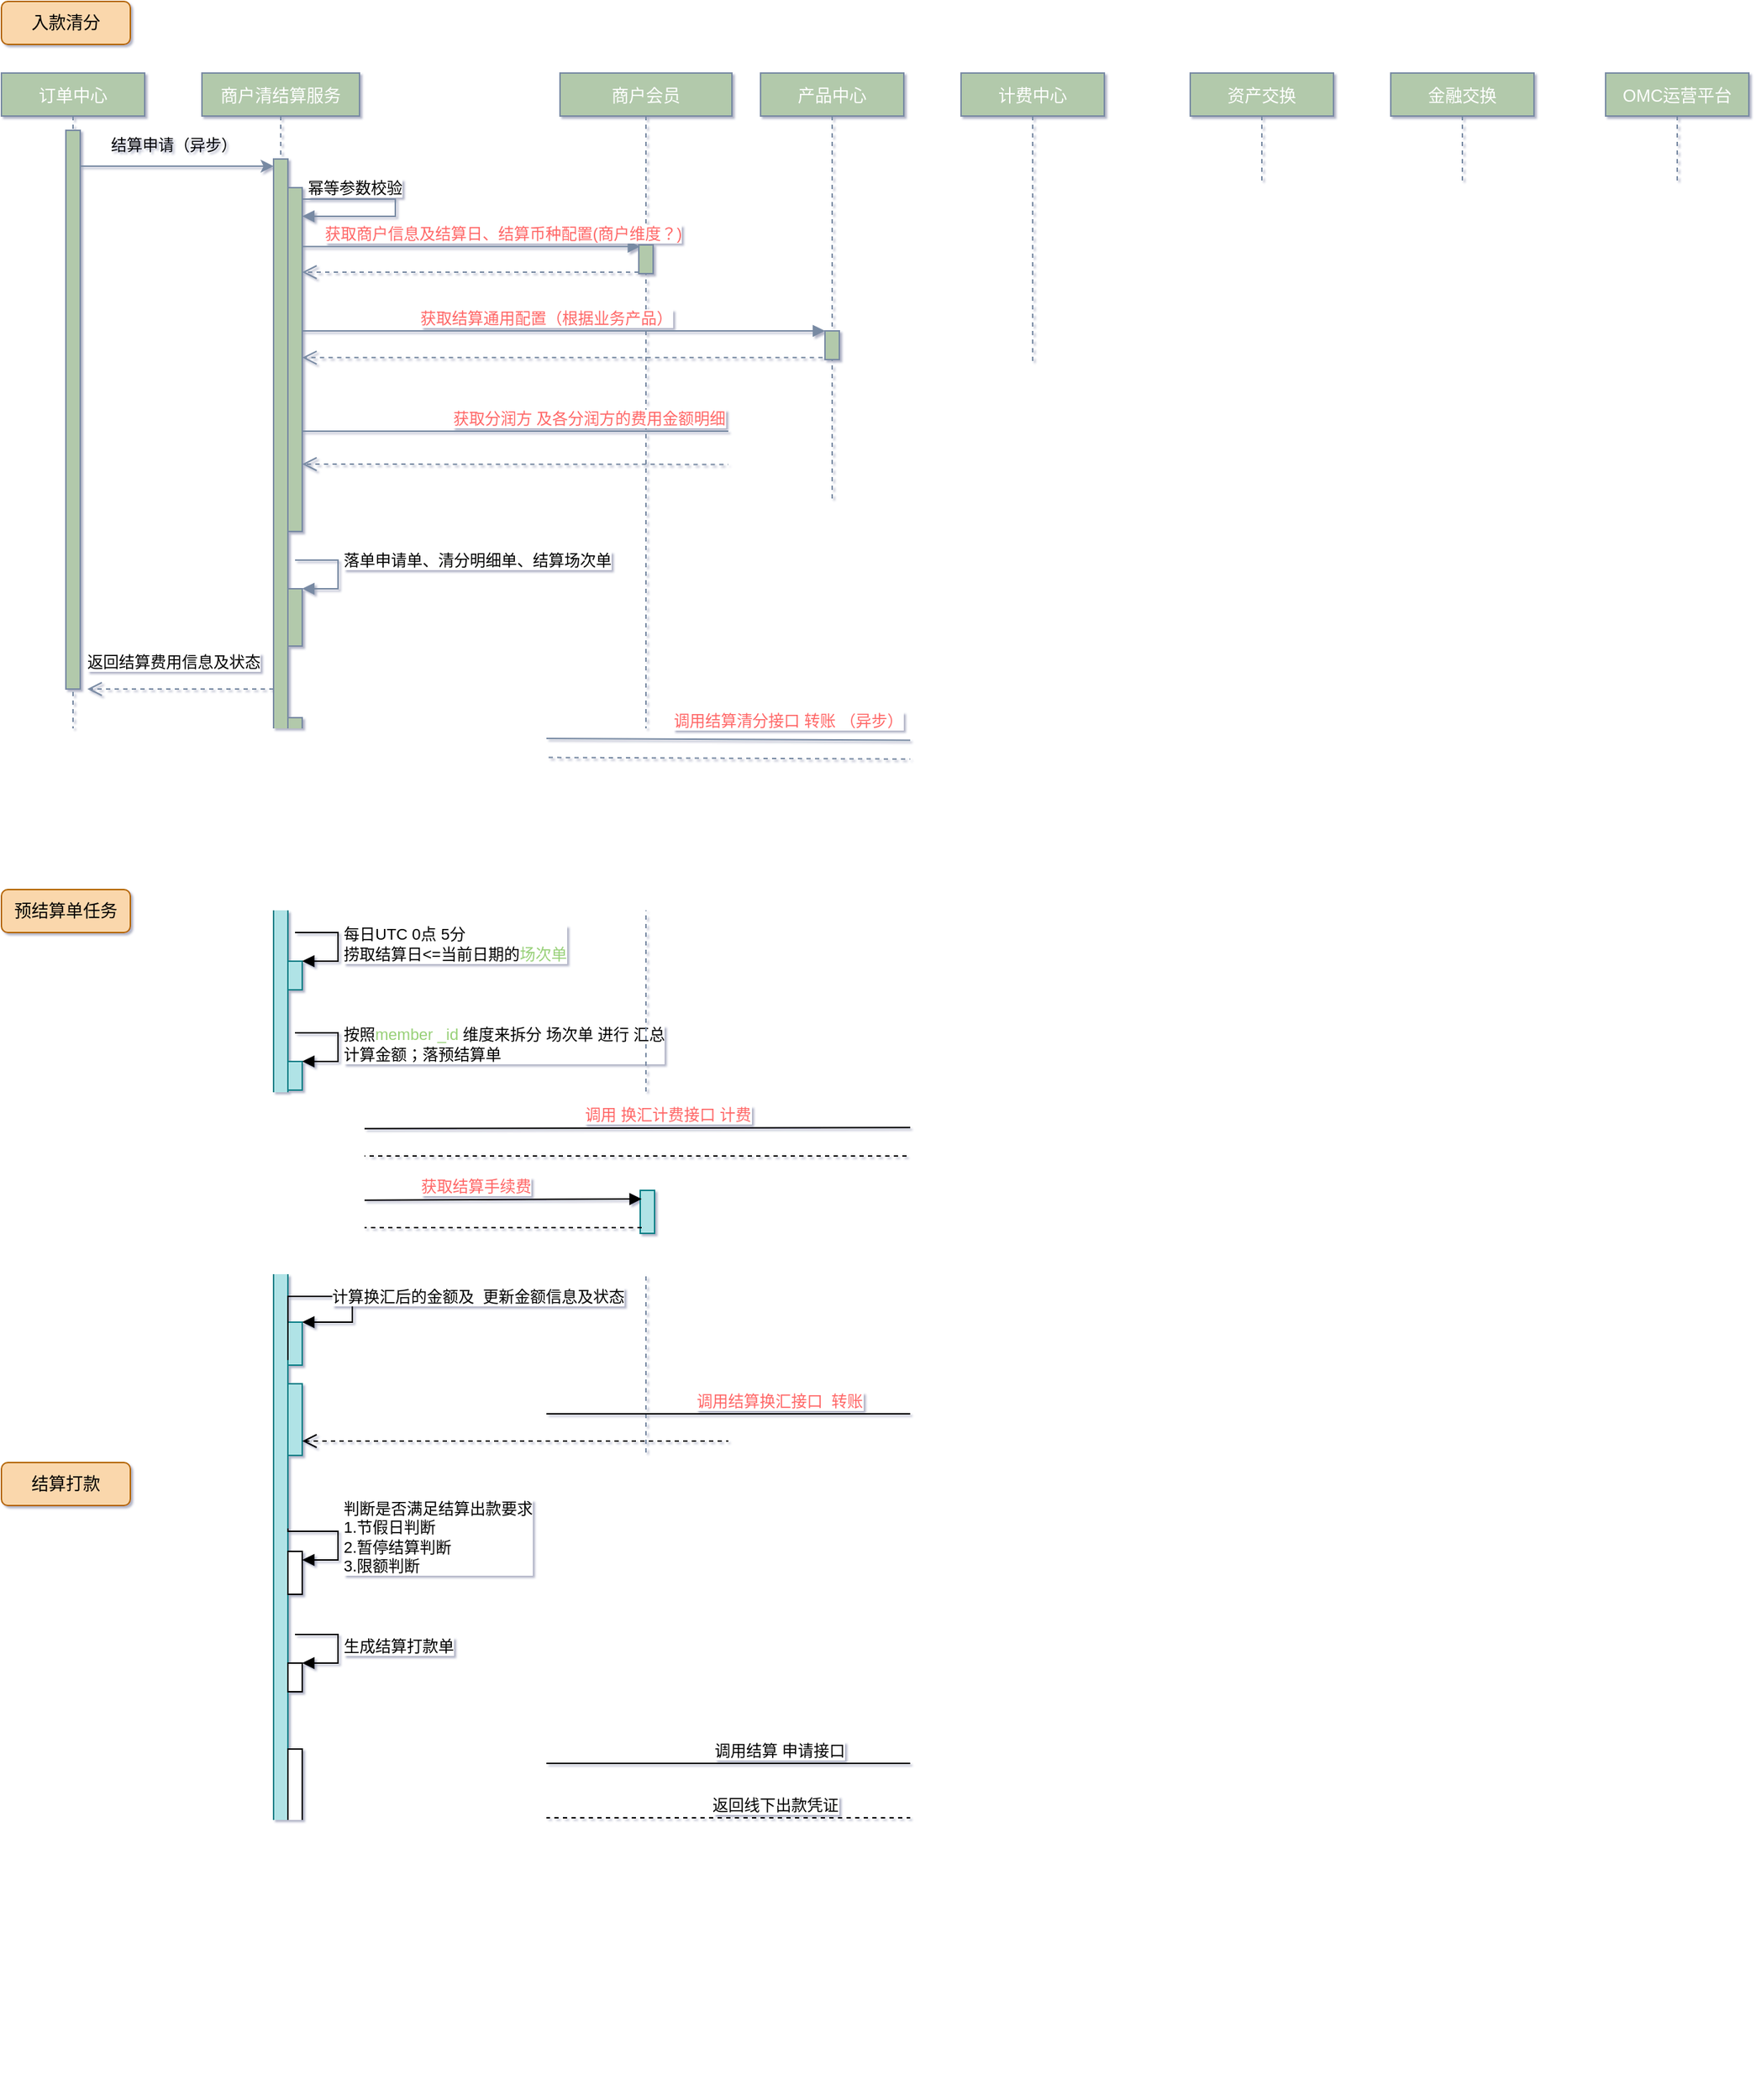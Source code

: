 <mxfile version="15.8.8" type="github">
  <diagram id="kgpKYQtTHZ0yAKxKKP6v" name="Page-1">
    <mxGraphModel dx="1422" dy="754" grid="1" gridSize="10" guides="1" tooltips="1" connect="1" arrows="1" fold="1" page="1" pageScale="1" pageWidth="850" pageHeight="1100" math="0" shadow="1">
      <root>
        <mxCell id="0" />
        <mxCell id="1" parent="0" />
        <mxCell id="3nuBFxr9cyL0pnOWT2aG-1" value="订单中心" style="shape=umlLifeline;perimeter=lifelinePerimeter;container=1;collapsible=0;recursiveResize=0;shadow=0;strokeWidth=1;fillColor=#B2C9AB;strokeColor=#788AA3;fontColor=#FFFFFF;rounded=0;size=30;" parent="1" vertex="1">
          <mxGeometry x="20" y="60" width="100" height="490" as="geometry" />
        </mxCell>
        <mxCell id="3nuBFxr9cyL0pnOWT2aG-2" value="" style="points=[];perimeter=orthogonalPerimeter;shadow=0;strokeWidth=1;fillColor=#B2C9AB;strokeColor=#788AA3;fontColor=#46495D;rounded=0;" parent="3nuBFxr9cyL0pnOWT2aG-1" vertex="1">
          <mxGeometry x="45" y="40" width="10" height="390" as="geometry" />
        </mxCell>
        <mxCell id="3nuBFxr9cyL0pnOWT2aG-5" value="商户清结算服务" style="shape=umlLifeline;perimeter=lifelinePerimeter;container=1;collapsible=0;recursiveResize=0;shadow=0;strokeWidth=1;fillColor=#B2C9AB;strokeColor=#788AA3;fontColor=#FFFFFF;rounded=0;size=30;" parent="1" vertex="1">
          <mxGeometry x="160" y="60" width="110" height="1410" as="geometry" />
        </mxCell>
        <mxCell id="3nuBFxr9cyL0pnOWT2aG-6" value="" style="points=[];perimeter=orthogonalPerimeter;shadow=0;strokeWidth=1;fillColor=#B2C9AB;strokeColor=#788AA3;fontColor=#46495D;rounded=0;" parent="3nuBFxr9cyL0pnOWT2aG-5" vertex="1">
          <mxGeometry x="50" y="60" width="10" height="460" as="geometry" />
        </mxCell>
        <mxCell id="3R4pQPPEvZektnw-kuWU-23" value="" style="html=1;points=[];perimeter=orthogonalPerimeter;fontSize=11;fontColor=#000000;strokeColor=#788AA3;fillColor=#B2C9AB;" parent="3nuBFxr9cyL0pnOWT2aG-5" vertex="1">
          <mxGeometry x="60" y="80" width="10" height="240" as="geometry" />
        </mxCell>
        <mxCell id="3R4pQPPEvZektnw-kuWU-24" value="幂等参数校验" style="edgeStyle=orthogonalEdgeStyle;html=1;align=left;spacingLeft=2;endArrow=block;rounded=0;fontSize=11;fontColor=#000000;strokeColor=#788AA3;fillColor=#B2C9AB;curved=0;exitX=1.003;exitY=0.207;exitDx=0;exitDy=0;exitPerimeter=0;" parent="3nuBFxr9cyL0pnOWT2aG-5" source="3R4pQPPEvZektnw-kuWU-23" target="3R4pQPPEvZektnw-kuWU-23" edge="1">
          <mxGeometry x="-0.546" y="8" relative="1" as="geometry">
            <mxPoint x="105" y="60" as="sourcePoint" />
            <Array as="points">
              <mxPoint x="135" y="88" />
              <mxPoint x="135" y="100" />
            </Array>
            <mxPoint as="offset" />
          </mxGeometry>
        </mxCell>
        <mxCell id="3R4pQPPEvZektnw-kuWU-55" value="" style="html=1;points=[];perimeter=orthogonalPerimeter;fontSize=11;fontColor=#000000;strokeColor=#788AA3;fillColor=#B2C9AB;" parent="3nuBFxr9cyL0pnOWT2aG-5" vertex="1">
          <mxGeometry x="60" y="360" width="10" height="40" as="geometry" />
        </mxCell>
        <mxCell id="3R4pQPPEvZektnw-kuWU-56" value="落单申请单、清分明细单、结算场次单" style="edgeStyle=orthogonalEdgeStyle;html=1;align=left;spacingLeft=2;endArrow=block;rounded=0;entryX=1;entryY=0;fontSize=11;fontColor=#000000;strokeColor=#788AA3;strokeWidth=1;fillColor=#B2C9AB;curved=0;jumpStyle=none;" parent="3nuBFxr9cyL0pnOWT2aG-5" target="3R4pQPPEvZektnw-kuWU-55" edge="1">
          <mxGeometry x="-0.2" relative="1" as="geometry">
            <mxPoint x="65" y="340" as="sourcePoint" />
            <Array as="points">
              <mxPoint x="95" y="340" />
            </Array>
            <mxPoint as="offset" />
          </mxGeometry>
        </mxCell>
        <mxCell id="3R4pQPPEvZektnw-kuWU-63" value="返回结算费用信息及状态" style="html=1;verticalAlign=bottom;endArrow=open;dashed=1;endSize=8;fontSize=11;fontColor=#000000;strokeColor=#788AA3;strokeWidth=1;fillColor=#B2C9AB;curved=0;jumpStyle=none;" parent="3nuBFxr9cyL0pnOWT2aG-5" edge="1">
          <mxGeometry x="0.077" y="-10" relative="1" as="geometry">
            <mxPoint x="50" y="430" as="sourcePoint" />
            <mxPoint x="-80" y="430" as="targetPoint" />
            <mxPoint as="offset" />
          </mxGeometry>
        </mxCell>
        <mxCell id="3R4pQPPEvZektnw-kuWU-64" value="" style="html=1;points=[];perimeter=orthogonalPerimeter;fontSize=11;fontColor=#000000;strokeColor=#788AA3;fillColor=#B2C9AB;" parent="3nuBFxr9cyL0pnOWT2aG-5" vertex="1">
          <mxGeometry x="60" y="450" width="10" height="40" as="geometry" />
        </mxCell>
        <mxCell id="f1Uz_l8zpaSuN-_0KSKf-5" value="" style="html=1;points=[];perimeter=orthogonalPerimeter;fillColor=#b0e3e6;strokeColor=#0e8088;" vertex="1" parent="3nuBFxr9cyL0pnOWT2aG-5">
          <mxGeometry x="50" y="570" width="10" height="780" as="geometry" />
        </mxCell>
        <mxCell id="f1Uz_l8zpaSuN-_0KSKf-6" value="" style="html=1;points=[];perimeter=orthogonalPerimeter;fillColor=#b0e3e6;strokeColor=#0e8088;" vertex="1" parent="3nuBFxr9cyL0pnOWT2aG-5">
          <mxGeometry x="60" y="620" width="10" height="20" as="geometry" />
        </mxCell>
        <mxCell id="f1Uz_l8zpaSuN-_0KSKf-7" value="每日UTC 0点 5分 &lt;br&gt;捞取结算日&amp;lt;=当前日期的&lt;font color=&quot;#97d077&quot;&gt;场次单&lt;/font&gt;" style="edgeStyle=orthogonalEdgeStyle;html=1;align=left;spacingLeft=2;endArrow=block;rounded=0;entryX=1;entryY=0;" edge="1" target="f1Uz_l8zpaSuN-_0KSKf-6" parent="3nuBFxr9cyL0pnOWT2aG-5">
          <mxGeometry relative="1" as="geometry">
            <mxPoint x="65" y="600" as="sourcePoint" />
            <Array as="points">
              <mxPoint x="95" y="600" />
            </Array>
          </mxGeometry>
        </mxCell>
        <mxCell id="f1Uz_l8zpaSuN-_0KSKf-10" value="" style="html=1;points=[];perimeter=orthogonalPerimeter;fillColor=#b0e3e6;strokeColor=#0e8088;" vertex="1" parent="3nuBFxr9cyL0pnOWT2aG-5">
          <mxGeometry x="60" y="690" width="10" height="20" as="geometry" />
        </mxCell>
        <mxCell id="f1Uz_l8zpaSuN-_0KSKf-11" value="&lt;font color=&quot;#000000&quot;&gt;按照&lt;/font&gt;&lt;font color=&quot;#97d077&quot;&gt;member _id&lt;/font&gt;&lt;font color=&quot;#000000&quot;&gt; 维度来拆分 场次单 进行 汇总&lt;br&gt;计算金额；落预结算单&lt;/font&gt;" style="edgeStyle=orthogonalEdgeStyle;html=1;align=left;spacingLeft=2;endArrow=block;rounded=0;entryX=1;entryY=0;fontColor=#FF6666;" edge="1" target="f1Uz_l8zpaSuN-_0KSKf-10" parent="3nuBFxr9cyL0pnOWT2aG-5">
          <mxGeometry relative="1" as="geometry">
            <mxPoint x="65" y="670" as="sourcePoint" />
            <Array as="points">
              <mxPoint x="95" y="670" />
            </Array>
          </mxGeometry>
        </mxCell>
        <mxCell id="f1Uz_l8zpaSuN-_0KSKf-12" value="" style="html=1;points=[];perimeter=orthogonalPerimeter;fillColor=#b0e3e6;strokeColor=#0e8088;" vertex="1" parent="3nuBFxr9cyL0pnOWT2aG-5">
          <mxGeometry x="60" y="915" width="10" height="50" as="geometry" />
        </mxCell>
        <mxCell id="f1Uz_l8zpaSuN-_0KSKf-17" value="" style="html=1;points=[];perimeter=orthogonalPerimeter;fillColor=#b0e3e6;strokeColor=#0e8088;" vertex="1" parent="3nuBFxr9cyL0pnOWT2aG-5">
          <mxGeometry x="60" y="872" width="10" height="30" as="geometry" />
        </mxCell>
        <mxCell id="f1Uz_l8zpaSuN-_0KSKf-18" value="&lt;font color=&quot;#000000&quot;&gt;计算换汇后的金额及&amp;nbsp; 更新金额信息及状态&lt;/font&gt;" style="edgeStyle=orthogonalEdgeStyle;html=1;align=left;spacingLeft=2;endArrow=block;rounded=0;entryX=1;entryY=0;fontColor=#97D077;exitX=1;exitY=0.741;exitDx=0;exitDy=0;exitPerimeter=0;" edge="1" target="f1Uz_l8zpaSuN-_0KSKf-17" parent="3nuBFxr9cyL0pnOWT2aG-5">
          <mxGeometry relative="1" as="geometry">
            <mxPoint x="60" y="898.4" as="sourcePoint" />
            <Array as="points">
              <mxPoint x="105" y="854" />
              <mxPoint x="105" y="872" />
            </Array>
          </mxGeometry>
        </mxCell>
        <mxCell id="f1Uz_l8zpaSuN-_0KSKf-20" value="" style="html=1;points=[];perimeter=orthogonalPerimeter;fontColor=#000000;" vertex="1" parent="3nuBFxr9cyL0pnOWT2aG-5">
          <mxGeometry x="60" y="1032" width="10" height="30" as="geometry" />
        </mxCell>
        <mxCell id="f1Uz_l8zpaSuN-_0KSKf-21" value="判断是否满足结算出款要求&lt;br&gt;1.节假日判断 &lt;br&gt;2.暂停结算判断 &lt;br&gt;3.限额判断" style="edgeStyle=orthogonalEdgeStyle;html=1;align=left;spacingLeft=2;endArrow=block;rounded=0;entryX=1;entryY=0;fontColor=#000000;exitX=1;exitY=0.795;exitDx=0;exitDy=0;exitPerimeter=0;" edge="1" parent="3nuBFxr9cyL0pnOWT2aG-5">
          <mxGeometry relative="1" as="geometry">
            <mxPoint x="60" y="1016" as="sourcePoint" />
            <Array as="points">
              <mxPoint x="60" y="1018" />
              <mxPoint x="95" y="1018" />
              <mxPoint x="95" y="1038" />
            </Array>
            <mxPoint x="70" y="1038" as="targetPoint" />
          </mxGeometry>
        </mxCell>
        <mxCell id="f1Uz_l8zpaSuN-_0KSKf-25" value="" style="html=1;points=[];perimeter=orthogonalPerimeter;fillColor=#b0e3e6;strokeColor=#0e8088;" vertex="1" parent="3nuBFxr9cyL0pnOWT2aG-5">
          <mxGeometry x="60" y="730" width="10" height="30" as="geometry" />
        </mxCell>
        <mxCell id="f1Uz_l8zpaSuN-_0KSKf-30" value="" style="html=1;points=[];perimeter=orthogonalPerimeter;fontColor=#FF6666;" vertex="1" parent="3nuBFxr9cyL0pnOWT2aG-5">
          <mxGeometry x="60" y="1110" width="10" height="20" as="geometry" />
        </mxCell>
        <mxCell id="f1Uz_l8zpaSuN-_0KSKf-31" value="生成结算打款单" style="edgeStyle=orthogonalEdgeStyle;html=1;align=left;spacingLeft=2;endArrow=block;rounded=0;entryX=1;entryY=0;fontColor=#000000;" edge="1" target="f1Uz_l8zpaSuN-_0KSKf-30" parent="3nuBFxr9cyL0pnOWT2aG-5">
          <mxGeometry relative="1" as="geometry">
            <mxPoint x="65" y="1090" as="sourcePoint" />
            <Array as="points">
              <mxPoint x="95" y="1090" />
            </Array>
          </mxGeometry>
        </mxCell>
        <mxCell id="f1Uz_l8zpaSuN-_0KSKf-35" value="" style="html=1;points=[];perimeter=orthogonalPerimeter;fontColor=#000000;" vertex="1" parent="3nuBFxr9cyL0pnOWT2aG-5">
          <mxGeometry x="60" y="1170" width="10" height="50" as="geometry" />
        </mxCell>
        <mxCell id="3R4pQPPEvZektnw-kuWU-1" value="计费中心" style="shape=umlLifeline;perimeter=lifelinePerimeter;container=1;collapsible=0;recursiveResize=0;shadow=0;strokeWidth=1;fillColor=#B2C9AB;strokeColor=#788AA3;fontColor=#FFFFFF;rounded=0;size=30;" parent="1" vertex="1">
          <mxGeometry x="690" y="60" width="100" height="820" as="geometry" />
        </mxCell>
        <mxCell id="3R4pQPPEvZektnw-kuWU-52" value="" style="html=1;points=[];perimeter=orthogonalPerimeter;fontSize=11;fontColor=#000000;strokeColor=#788AA3;fillColor=#B2C9AB;" parent="3R4pQPPEvZektnw-kuWU-1" vertex="1">
          <mxGeometry x="45" y="250" width="10" height="30" as="geometry" />
        </mxCell>
        <mxCell id="f1Uz_l8zpaSuN-_0KSKf-22" value="" style="html=1;points=[];perimeter=orthogonalPerimeter;fillColor=#b0e3e6;strokeColor=#0e8088;" vertex="1" parent="3R4pQPPEvZektnw-kuWU-1">
          <mxGeometry x="45" y="730" width="10" height="30" as="geometry" />
        </mxCell>
        <mxCell id="3R4pQPPEvZektnw-kuWU-9" value="资产交换" style="shape=umlLifeline;perimeter=lifelinePerimeter;container=1;collapsible=0;recursiveResize=0;shadow=0;strokeWidth=1;fillColor=#B2C9AB;strokeColor=#788AA3;fontColor=#FFFFFF;rounded=0;size=30;" parent="1" vertex="1">
          <mxGeometry x="850" y="60" width="100" height="1320" as="geometry" />
        </mxCell>
        <mxCell id="3R4pQPPEvZektnw-kuWU-57" value="" style="html=1;points=[];perimeter=orthogonalPerimeter;fontSize=11;fontColor=#000000;strokeColor=#788AA3;fillColor=#B2C9AB;" parent="3R4pQPPEvZektnw-kuWU-9" vertex="1">
          <mxGeometry x="45" y="464" width="10" height="26" as="geometry" />
        </mxCell>
        <mxCell id="f1Uz_l8zpaSuN-_0KSKf-8" value="" style="html=1;points=[];perimeter=orthogonalPerimeter;fillColor=#b0e3e6;strokeColor=#0e8088;" vertex="1" parent="3R4pQPPEvZektnw-kuWU-9">
          <mxGeometry x="45" y="915" width="10" height="60" as="geometry" />
        </mxCell>
        <mxCell id="f1Uz_l8zpaSuN-_0KSKf-16" value="" style="html=1;verticalAlign=bottom;endArrow=open;dashed=1;endSize=8;rounded=0;fontColor=#97D077;" edge="1" parent="3R4pQPPEvZektnw-kuWU-9" target="f1Uz_l8zpaSuN-_0KSKf-12">
          <mxGeometry relative="1" as="geometry">
            <mxPoint x="45" y="955" as="sourcePoint" />
            <mxPoint x="-35" y="955" as="targetPoint" />
          </mxGeometry>
        </mxCell>
        <mxCell id="f1Uz_l8zpaSuN-_0KSKf-32" value="" style="html=1;points=[];perimeter=orthogonalPerimeter;fontColor=#000000;" vertex="1" parent="3R4pQPPEvZektnw-kuWU-9">
          <mxGeometry x="45" y="1180" width="10" height="40" as="geometry" />
        </mxCell>
        <mxCell id="3R4pQPPEvZektnw-kuWU-11" value="商户会员" style="shape=umlLifeline;perimeter=lifelinePerimeter;container=1;collapsible=0;recursiveResize=0;shadow=0;strokeWidth=1;fillColor=#B2C9AB;strokeColor=#788AA3;fontColor=#FFFFFF;rounded=0;size=30;" parent="1" vertex="1">
          <mxGeometry x="410" y="60" width="120" height="1190" as="geometry" />
        </mxCell>
        <mxCell id="3R4pQPPEvZektnw-kuWU-43" value="" style="html=1;points=[];perimeter=orthogonalPerimeter;fontSize=11;fontColor=#000000;strokeColor=#788AA3;fillColor=#B2C9AB;" parent="3R4pQPPEvZektnw-kuWU-11" vertex="1">
          <mxGeometry x="55" y="120" width="10" height="20" as="geometry" />
        </mxCell>
        <mxCell id="3R4pQPPEvZektnw-kuWU-19" value="" style="endArrow=classic;html=1;fontColor=#FFFFFF;strokeColor=#788AA3;fillColor=#B2C9AB;curved=0;" parent="1" source="3nuBFxr9cyL0pnOWT2aG-2" target="3nuBFxr9cyL0pnOWT2aG-6" edge="1">
          <mxGeometry width="50" height="50" relative="1" as="geometry">
            <mxPoint x="380" y="190" as="sourcePoint" />
            <mxPoint x="430" y="140" as="targetPoint" />
            <Array as="points">
              <mxPoint x="160" y="125" />
            </Array>
          </mxGeometry>
        </mxCell>
        <mxCell id="3R4pQPPEvZektnw-kuWU-20" value="&lt;font color=&quot;#000000&quot;&gt;&lt;font style=&quot;font-size: 11px ; line-height: 0.8&quot;&gt;结算申请（异步）&lt;/font&gt;&lt;br&gt;&lt;/font&gt;" style="text;html=1;resizable=0;autosize=1;align=center;verticalAlign=middle;points=[];fillColor=none;strokeColor=none;rounded=0;fontColor=#FFFFFF;" parent="1" vertex="1">
          <mxGeometry x="85" y="100" width="110" height="20" as="geometry" />
        </mxCell>
        <mxCell id="3R4pQPPEvZektnw-kuWU-44" value="&lt;font color=&quot;#ff6666&quot;&gt;获取商户信息及结算日、结算币种配置(商户维度？)&lt;/font&gt;" style="html=1;verticalAlign=bottom;endArrow=block;fontSize=11;fontColor=#000000;strokeColor=#788AA3;fillColor=#B2C9AB;curved=0;entryX=0.083;entryY=0.058;entryDx=0;entryDy=0;entryPerimeter=0;strokeWidth=1;jumpStyle=none;" parent="1" source="3R4pQPPEvZektnw-kuWU-23" target="3R4pQPPEvZektnw-kuWU-43" edge="1">
          <mxGeometry x="0.187" relative="1" as="geometry">
            <mxPoint x="230" y="180" as="sourcePoint" />
            <mxPoint x="750" y="180" as="targetPoint" />
            <Array as="points" />
            <mxPoint as="offset" />
          </mxGeometry>
        </mxCell>
        <mxCell id="3R4pQPPEvZektnw-kuWU-45" value="" style="html=1;verticalAlign=bottom;endArrow=open;dashed=1;endSize=8;exitX=0;exitY=0.95;fontSize=11;fontColor=#000000;strokeColor=#788AA3;fillColor=#B2C9AB;curved=0;" parent="1" source="3R4pQPPEvZektnw-kuWU-43" target="3R4pQPPEvZektnw-kuWU-23" edge="1">
          <mxGeometry x="0.276" y="-1" relative="1" as="geometry">
            <mxPoint x="230" y="209" as="targetPoint" />
            <mxPoint as="offset" />
          </mxGeometry>
        </mxCell>
        <mxCell id="3R4pQPPEvZektnw-kuWU-50" value="产品中心" style="shape=umlLifeline;perimeter=lifelinePerimeter;container=1;collapsible=0;recursiveResize=0;shadow=0;strokeWidth=1;fillColor=#B2C9AB;strokeColor=#788AA3;fontColor=#FFFFFF;rounded=0;size=30;" parent="1" vertex="1">
          <mxGeometry x="550" y="60" width="100" height="300" as="geometry" />
        </mxCell>
        <mxCell id="3R4pQPPEvZektnw-kuWU-47" value="" style="html=1;points=[];perimeter=orthogonalPerimeter;fontSize=11;fontColor=#000000;strokeColor=#788AA3;fillColor=#B2C9AB;" parent="3R4pQPPEvZektnw-kuWU-50" vertex="1">
          <mxGeometry x="45" y="180" width="10" height="20" as="geometry" />
        </mxCell>
        <mxCell id="3R4pQPPEvZektnw-kuWU-48" value="&lt;font color=&quot;#ff6666&quot;&gt;获取结算通用配置（根据&lt;/font&gt;&lt;span style=&quot;color: rgb(255 , 102 , 102)&quot;&gt;业务产品&lt;/span&gt;&lt;font color=&quot;#ff6666&quot;&gt;）&lt;/font&gt;" style="html=1;verticalAlign=bottom;endArrow=block;entryX=0;entryY=0;fontSize=11;fontColor=#000000;strokeColor=#788AA3;fillColor=#B2C9AB;curved=0;jumpStyle=none;" parent="1" edge="1">
          <mxGeometry x="-0.069" relative="1" as="geometry">
            <mxPoint x="230" y="240" as="sourcePoint" />
            <mxPoint as="offset" />
            <mxPoint x="595" y="240" as="targetPoint" />
          </mxGeometry>
        </mxCell>
        <mxCell id="3R4pQPPEvZektnw-kuWU-49" value="" style="html=1;verticalAlign=bottom;endArrow=open;dashed=1;endSize=8;fontSize=11;fontColor=#000000;strokeColor=#788AA3;fillColor=#B2C9AB;curved=0;exitX=-0.167;exitY=0.933;exitDx=0;exitDy=0;exitPerimeter=0;" parent="1" source="3R4pQPPEvZektnw-kuWU-47" target="3R4pQPPEvZektnw-kuWU-23" edge="1">
          <mxGeometry x="0.122" y="32" relative="1" as="geometry">
            <mxPoint x="390" y="316" as="targetPoint" />
            <mxPoint as="offset" />
          </mxGeometry>
        </mxCell>
        <mxCell id="3R4pQPPEvZektnw-kuWU-53" value="&lt;font color=&quot;#ff6666&quot;&gt;获取分润方 及各分润方的费用金额明细&lt;/font&gt;" style="html=1;verticalAlign=bottom;endArrow=block;entryX=0;entryY=0;fontSize=11;fontColor=#000000;strokeColor=#788AA3;strokeWidth=1;fillColor=#B2C9AB;curved=0;jumpStyle=none;" parent="1" target="3R4pQPPEvZektnw-kuWU-52" edge="1">
          <mxGeometry x="-0.208" relative="1" as="geometry">
            <mxPoint x="230" y="310" as="sourcePoint" />
            <mxPoint as="offset" />
          </mxGeometry>
        </mxCell>
        <mxCell id="3R4pQPPEvZektnw-kuWU-54" value="" style="html=1;verticalAlign=bottom;endArrow=open;dashed=1;endSize=8;fontSize=11;fontColor=#000000;strokeColor=#788AA3;strokeWidth=1;fillColor=#B2C9AB;curved=0;jumpStyle=none;exitX=-0.083;exitY=0.779;exitDx=0;exitDy=0;exitPerimeter=0;" parent="1" source="3R4pQPPEvZektnw-kuWU-52" edge="1">
          <mxGeometry relative="1" as="geometry">
            <mxPoint x="230" y="333" as="targetPoint" />
          </mxGeometry>
        </mxCell>
        <mxCell id="3R4pQPPEvZektnw-kuWU-59" value="&lt;font color=&quot;#ff6666&quot;&gt;调用结算清分接口 转账 （异步）&lt;/font&gt;" style="html=1;verticalAlign=bottom;endArrow=open;dashed=1;endSize=8;fontSize=11;fontColor=#000000;strokeColor=#788AA3;strokeWidth=1;fillColor=#B2C9AB;curved=0;jumpStyle=none;entryX=0.9;entryY=0.675;entryDx=0;entryDy=0;entryPerimeter=0;exitX=0.2;exitY=0.615;exitDx=0;exitDy=0;exitPerimeter=0;" parent="1" target="3R4pQPPEvZektnw-kuWU-64" edge="1" source="3R4pQPPEvZektnw-kuWU-57">
          <mxGeometry x="-0.016" y="-18" relative="1" as="geometry">
            <mxPoint x="230" y="509" as="targetPoint" />
            <mxPoint x="890" y="530" as="sourcePoint" />
            <mxPoint as="offset" />
          </mxGeometry>
        </mxCell>
        <mxCell id="3R4pQPPEvZektnw-kuWU-62" value="" style="endArrow=open;endFill=1;endSize=12;html=1;fontSize=11;fontColor=#000000;strokeColor=#788AA3;strokeWidth=1;fillColor=#B2C9AB;curved=0;jumpStyle=none;exitX=1.167;exitY=0.342;exitDx=0;exitDy=0;exitPerimeter=0;entryX=0.083;entryY=0.115;entryDx=0;entryDy=0;entryPerimeter=0;" parent="1" source="3R4pQPPEvZektnw-kuWU-64" target="3R4pQPPEvZektnw-kuWU-57" edge="1">
          <mxGeometry width="160" relative="1" as="geometry">
            <mxPoint x="230" y="490" as="sourcePoint" />
            <mxPoint x="890" y="490" as="targetPoint" />
            <Array as="points" />
          </mxGeometry>
        </mxCell>
        <mxCell id="f1Uz_l8zpaSuN-_0KSKf-9" value="调用结算换汇接口&amp;nbsp; 转账" style="html=1;verticalAlign=bottom;startArrow=none;endArrow=block;rounded=0;fontColor=#FF6666;startFill=0;entryX=0;entryY=0.35;entryDx=0;entryDy=0;entryPerimeter=0;" edge="1" target="f1Uz_l8zpaSuN-_0KSKf-8" parent="1" source="f1Uz_l8zpaSuN-_0KSKf-12">
          <mxGeometry relative="1" as="geometry">
            <mxPoint x="320" y="995" as="sourcePoint" />
          </mxGeometry>
        </mxCell>
        <mxCell id="f1Uz_l8zpaSuN-_0KSKf-14" value="预结算单任务" style="rounded=1;whiteSpace=wrap;html=1;fillColor=#fad7ac;strokeColor=#b46504;" vertex="1" parent="1">
          <mxGeometry x="20" y="630" width="90" height="30" as="geometry" />
        </mxCell>
        <mxCell id="f1Uz_l8zpaSuN-_0KSKf-15" value="入款清分" style="rounded=1;whiteSpace=wrap;html=1;fillColor=#fad7ac;strokeColor=#b46504;" vertex="1" parent="1">
          <mxGeometry x="20" y="10" width="90" height="30" as="geometry" />
        </mxCell>
        <mxCell id="f1Uz_l8zpaSuN-_0KSKf-23" value="&lt;font color=&quot;#ff6666&quot;&gt;调用 换汇计费接口 计费&lt;/font&gt;" style="html=1;verticalAlign=bottom;endArrow=block;entryX=0.1;entryY=0.2;rounded=0;fontColor=#000000;exitX=1.4;exitY=0.233;exitDx=0;exitDy=0;exitPerimeter=0;entryDx=0;entryDy=0;entryPerimeter=0;" edge="1" target="f1Uz_l8zpaSuN-_0KSKf-22" parent="1" source="f1Uz_l8zpaSuN-_0KSKf-25">
          <mxGeometry relative="1" as="geometry">
            <mxPoint x="460" y="780" as="sourcePoint" />
          </mxGeometry>
        </mxCell>
        <mxCell id="f1Uz_l8zpaSuN-_0KSKf-24" value="" style="html=1;verticalAlign=bottom;endArrow=open;dashed=1;endSize=8;rounded=0;fontColor=#000000;entryX=1;entryY=0.867;entryDx=0;entryDy=0;entryPerimeter=0;" edge="1" parent="1" target="f1Uz_l8zpaSuN-_0KSKf-25">
          <mxGeometry relative="1" as="geometry">
            <mxPoint x="665" y="799" as="targetPoint" />
            <mxPoint x="730" y="816" as="sourcePoint" />
          </mxGeometry>
        </mxCell>
        <mxCell id="f1Uz_l8zpaSuN-_0KSKf-26" value="" style="html=1;points=[];perimeter=orthogonalPerimeter;fillColor=#b0e3e6;strokeColor=#0e8088;" vertex="1" parent="1">
          <mxGeometry x="466" y="840" width="10" height="30" as="geometry" />
        </mxCell>
        <mxCell id="f1Uz_l8zpaSuN-_0KSKf-27" value="&lt;font color=&quot;#ff6666&quot;&gt;获取结算手续费&lt;/font&gt;" style="html=1;verticalAlign=bottom;endArrow=block;entryX=0.1;entryY=0.2;rounded=0;fontColor=#000000;exitX=1.4;exitY=0.233;exitDx=0;exitDy=0;exitPerimeter=0;entryDx=0;entryDy=0;entryPerimeter=0;" edge="1" parent="1" target="f1Uz_l8zpaSuN-_0KSKf-26">
          <mxGeometry relative="1" as="geometry">
            <mxPoint x="236" y="846.99" as="sourcePoint" />
          </mxGeometry>
        </mxCell>
        <mxCell id="f1Uz_l8zpaSuN-_0KSKf-28" value="" style="html=1;verticalAlign=bottom;endArrow=open;dashed=1;endSize=8;rounded=0;fontColor=#000000;entryX=1;entryY=0.867;entryDx=0;entryDy=0;entryPerimeter=0;exitX=0.1;exitY=0.867;exitDx=0;exitDy=0;exitPerimeter=0;" edge="1" parent="1" source="f1Uz_l8zpaSuN-_0KSKf-26">
          <mxGeometry relative="1" as="geometry">
            <mxPoint x="232" y="866.01" as="targetPoint" />
            <mxPoint x="732" y="866" as="sourcePoint" />
          </mxGeometry>
        </mxCell>
        <mxCell id="f1Uz_l8zpaSuN-_0KSKf-29" value="" style="html=1;points=[];perimeter=orthogonalPerimeter;fillColor=#b0e3e6;strokeColor=#0e8088;" vertex="1" parent="1">
          <mxGeometry x="220" y="842" width="10" height="30" as="geometry" />
        </mxCell>
        <mxCell id="f1Uz_l8zpaSuN-_0KSKf-33" value="调用结算 申请接口" style="html=1;verticalAlign=bottom;endArrow=block;entryX=0;entryY=0;rounded=0;fontColor=#000000;" edge="1" target="f1Uz_l8zpaSuN-_0KSKf-32" parent="1">
          <mxGeometry relative="1" as="geometry">
            <mxPoint x="230" y="1240" as="sourcePoint" />
          </mxGeometry>
        </mxCell>
        <mxCell id="f1Uz_l8zpaSuN-_0KSKf-34" value="返回线下出款凭证" style="html=1;verticalAlign=bottom;endArrow=open;dashed=1;endSize=8;exitX=0;exitY=0.95;rounded=0;fontColor=#000000;" edge="1" source="f1Uz_l8zpaSuN-_0KSKf-32" parent="1">
          <mxGeometry x="0.007" relative="1" as="geometry">
            <mxPoint x="230" y="1278" as="targetPoint" />
            <mxPoint as="offset" />
          </mxGeometry>
        </mxCell>
        <mxCell id="f1Uz_l8zpaSuN-_0KSKf-37" value="结算打款" style="rounded=1;whiteSpace=wrap;html=1;fillColor=#fad7ac;strokeColor=#b46504;" vertex="1" parent="1">
          <mxGeometry x="20" y="1030" width="90" height="30" as="geometry" />
        </mxCell>
        <mxCell id="f1Uz_l8zpaSuN-_0KSKf-38" value="金融交换" style="shape=umlLifeline;perimeter=lifelinePerimeter;container=1;collapsible=0;recursiveResize=0;shadow=0;strokeWidth=1;fillColor=#B2C9AB;strokeColor=#788AA3;fontColor=#FFFFFF;rounded=0;size=30;" vertex="1" parent="1">
          <mxGeometry x="990" y="60" width="100" height="1320" as="geometry" />
        </mxCell>
        <mxCell id="f1Uz_l8zpaSuN-_0KSKf-43" value="OMC运营平台" style="shape=umlLifeline;perimeter=lifelinePerimeter;container=1;collapsible=0;recursiveResize=0;shadow=0;strokeWidth=1;fillColor=#B2C9AB;strokeColor=#788AA3;fontColor=#FFFFFF;rounded=0;size=30;" vertex="1" parent="1">
          <mxGeometry x="1140" y="60" width="100" height="1320" as="geometry" />
        </mxCell>
      </root>
    </mxGraphModel>
  </diagram>
</mxfile>
